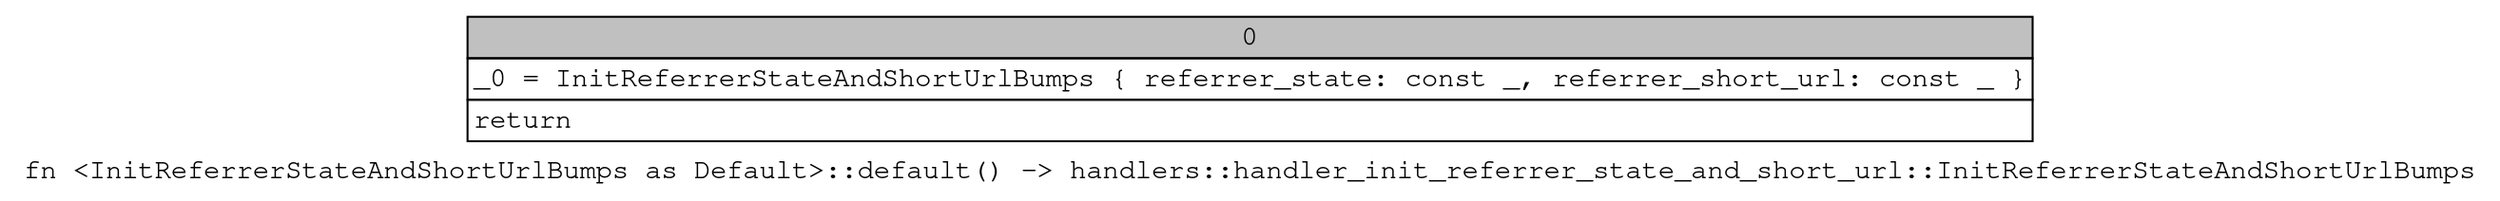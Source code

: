 digraph Mir_0_4165 {
    graph [fontname="Courier, monospace"];
    node [fontname="Courier, monospace"];
    edge [fontname="Courier, monospace"];
    label=<fn &lt;InitReferrerStateAndShortUrlBumps as Default&gt;::default() -&gt; handlers::handler_init_referrer_state_and_short_url::InitReferrerStateAndShortUrlBumps<br align="left"/>>;
    bb0__0_4165 [shape="none", label=<<table border="0" cellborder="1" cellspacing="0"><tr><td bgcolor="gray" align="center" colspan="1">0</td></tr><tr><td align="left" balign="left">_0 = InitReferrerStateAndShortUrlBumps { referrer_state: const _, referrer_short_url: const _ }<br/></td></tr><tr><td align="left">return</td></tr></table>>];
}
